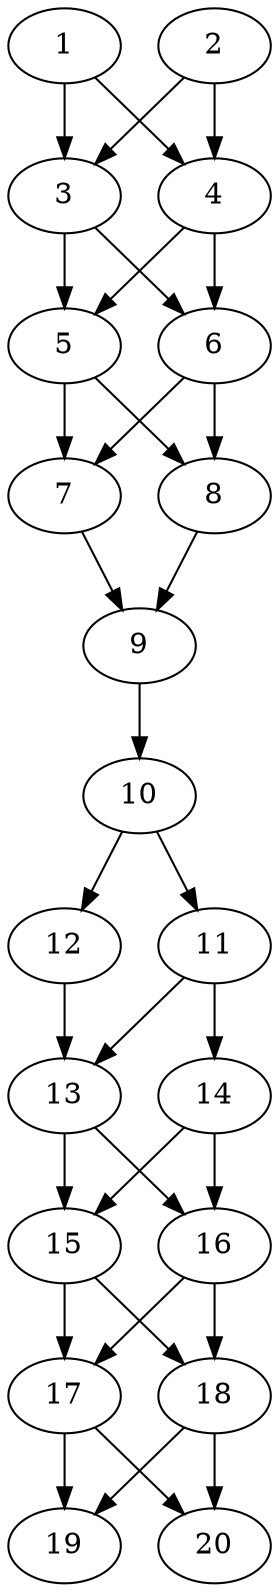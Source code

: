 // DAG automatically generated by daggen at Thu Oct  3 13:58:42 2019
// ./daggen --dot -n 20 --ccr 0.4 --fat 0.3 --regular 0.9 --density 0.9 --mindata 5242880 --maxdata 52428800 
digraph G {
  1 [size="53501440", alpha="0.05", expect_size="21400576"] 
  1 -> 3 [size ="21400576"]
  1 -> 4 [size ="21400576"]
  2 [size="47388160", alpha="0.08", expect_size="18955264"] 
  2 -> 3 [size ="18955264"]
  2 -> 4 [size ="18955264"]
  3 [size="81848320", alpha="0.08", expect_size="32739328"] 
  3 -> 5 [size ="32739328"]
  3 -> 6 [size ="32739328"]
  4 [size="52718080", alpha="0.19", expect_size="21087232"] 
  4 -> 5 [size ="21087232"]
  4 -> 6 [size ="21087232"]
  5 [size="100508160", alpha="0.03", expect_size="40203264"] 
  5 -> 7 [size ="40203264"]
  5 -> 8 [size ="40203264"]
  6 [size="111626240", alpha="0.07", expect_size="44650496"] 
  6 -> 7 [size ="44650496"]
  6 -> 8 [size ="44650496"]
  7 [size="63677440", alpha="0.00", expect_size="25470976"] 
  7 -> 9 [size ="25470976"]
  8 [size="16750080", alpha="0.16", expect_size="6700032"] 
  8 -> 9 [size ="6700032"]
  9 [size="38161920", alpha="0.13", expect_size="15264768"] 
  9 -> 10 [size ="15264768"]
  10 [size="99896320", alpha="0.08", expect_size="39958528"] 
  10 -> 11 [size ="39958528"]
  10 -> 12 [size ="39958528"]
  11 [size="52472320", alpha="0.02", expect_size="20988928"] 
  11 -> 13 [size ="20988928"]
  11 -> 14 [size ="20988928"]
  12 [size="84277760", alpha="0.01", expect_size="33711104"] 
  12 -> 13 [size ="33711104"]
  13 [size="15595520", alpha="0.08", expect_size="6238208"] 
  13 -> 15 [size ="6238208"]
  13 -> 16 [size ="6238208"]
  14 [size="61125120", alpha="0.16", expect_size="24450048"] 
  14 -> 15 [size ="24450048"]
  14 -> 16 [size ="24450048"]
  15 [size="53020160", alpha="0.03", expect_size="21208064"] 
  15 -> 17 [size ="21208064"]
  15 -> 18 [size ="21208064"]
  16 [size="70978560", alpha="0.12", expect_size="28391424"] 
  16 -> 17 [size ="28391424"]
  16 -> 18 [size ="28391424"]
  17 [size="114032640", alpha="0.06", expect_size="45613056"] 
  17 -> 19 [size ="45613056"]
  17 -> 20 [size ="45613056"]
  18 [size="114657280", alpha="0.11", expect_size="45862912"] 
  18 -> 19 [size ="45862912"]
  18 -> 20 [size ="45862912"]
  19 [size="92915200", alpha="0.01", expect_size="37166080"] 
  20 [size="49088000", alpha="0.09", expect_size="19635200"] 
}
